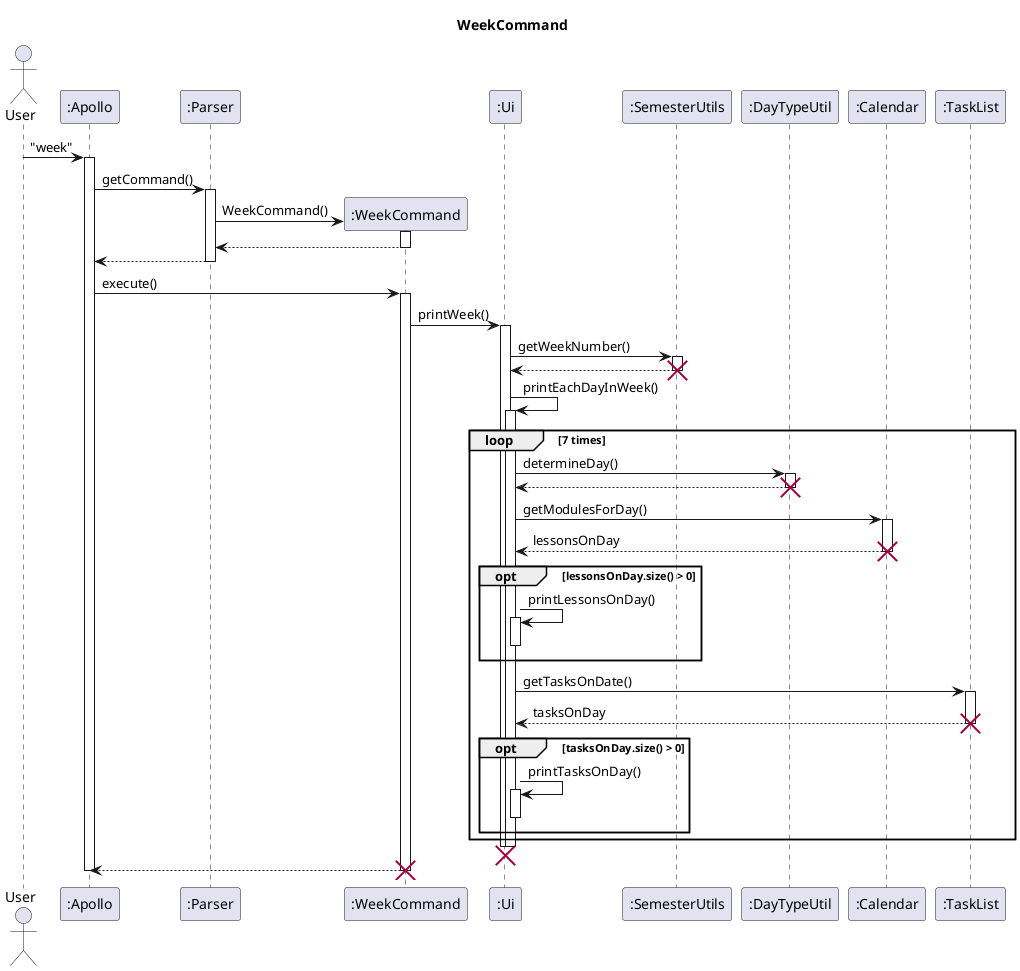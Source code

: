 @startuml
'https://plantuml.com/sequence-diagram

title WeekCommand

actor User
participant ":Apollo" as Apollo
participant ":Parser" as Parser
participant ":WeekCommand" as week
participant ":Ui" as Ui
participant ":SemesterUtils" as SemUtils
participant ":DayTypeUtil" as DayTypeUtil
participant ":Calendar" as Calendar
participant ":TaskList" as TaskList

User -> Apollo : "week"
activate Apollo
Apollo -> Parser : getCommand()
activate Parser
Parser -> week** : WeekCommand()
week++
return
return

Apollo -> week : execute()
activate week


week -> Ui : printWeek()
activate Ui
Ui -> SemUtils++ : getWeekNumber()
return
destroy SemUtils
Ui -> Ui++ : printEachDayInWeek()

loop 7 times
    Ui -> DayTypeUtil : determineDay()
    activate DayTypeUtil
    return
    destroy DayTypeUtil

    Ui -> Calendar : getModulesForDay()
    activate Calendar
    Calendar --> Ui : lessonsOnDay
    destroy Calendar
    opt lessonsOnDay.size() > 0
    Ui -> Ui++ : printLessonsOnDay()
    deactivate Ui
    end

    Ui -> TaskList : getTasksOnDate()
    activate TaskList
    TaskList --> Ui : tasksOnDay
    destroy TaskList
    opt tasksOnDay.size() > 0
    Ui -> Ui++ : printTasksOnDay()
    deactivate Ui
    end
end
Ui--
destroy Ui
week --> Apollo
destroy week
Apollo--

@enduml